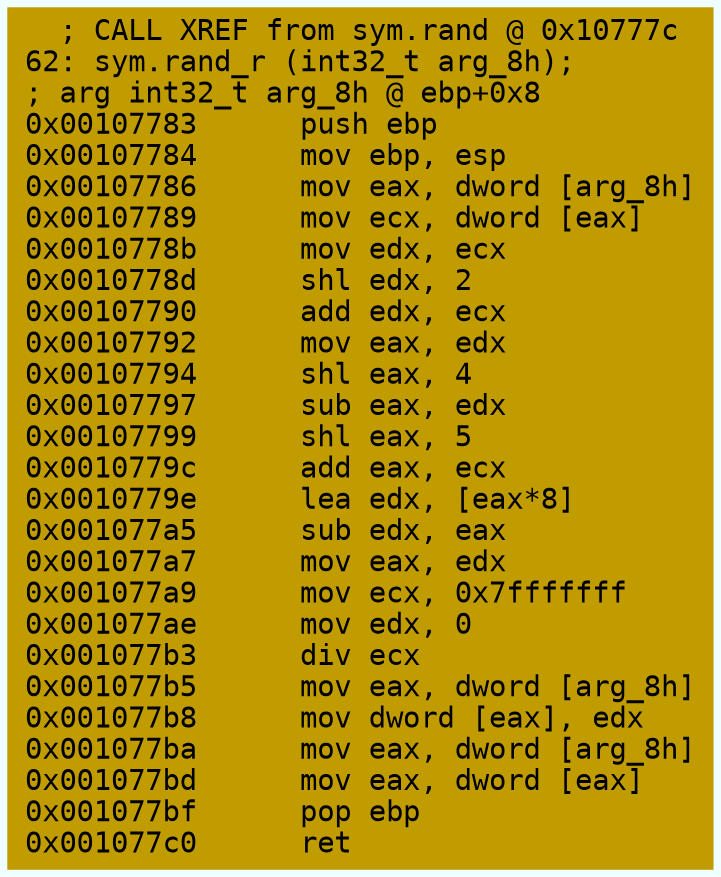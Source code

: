 digraph code {
	graph [bgcolor=azure fontsize=8 fontname="Courier" splines="ortho"];
	node [fillcolor=gray style=filled shape=box];
	edge [arrowhead="normal"];
	"0x00107783" [URL="sym.rand_r/0x00107783", fillcolor="#c19c00",color="#c19c00", fontname="Courier",label="  ; CALL XREF from sym.rand @ 0x10777c\l62: sym.rand_r (int32_t arg_8h);\l; arg int32_t arg_8h @ ebp+0x8\l0x00107783      push ebp\l0x00107784      mov ebp, esp\l0x00107786      mov eax, dword [arg_8h]\l0x00107789      mov ecx, dword [eax]\l0x0010778b      mov edx, ecx\l0x0010778d      shl edx, 2\l0x00107790      add edx, ecx\l0x00107792      mov eax, edx\l0x00107794      shl eax, 4\l0x00107797      sub eax, edx\l0x00107799      shl eax, 5\l0x0010779c      add eax, ecx\l0x0010779e      lea edx, [eax*8]\l0x001077a5      sub edx, eax\l0x001077a7      mov eax, edx\l0x001077a9      mov ecx, 0x7fffffff\l0x001077ae      mov edx, 0\l0x001077b3      div ecx\l0x001077b5      mov eax, dword [arg_8h]\l0x001077b8      mov dword [eax], edx\l0x001077ba      mov eax, dword [arg_8h]\l0x001077bd      mov eax, dword [eax]\l0x001077bf      pop ebp\l0x001077c0      ret\l"]
}

